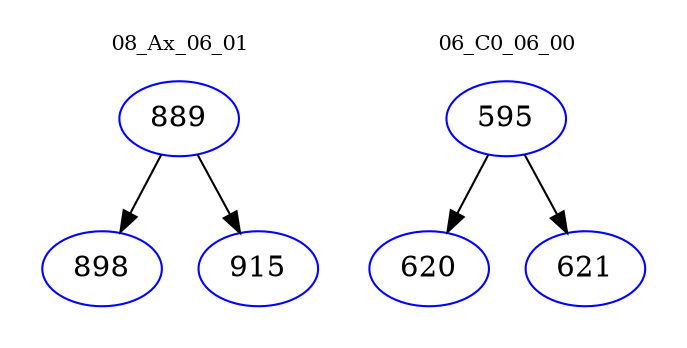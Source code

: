 digraph{
subgraph cluster_0 {
color = white
label = "08_Ax_06_01";
fontsize=10;
T0_889 [label="889", color="blue"]
T0_889 -> T0_898 [color="black"]
T0_898 [label="898", color="blue"]
T0_889 -> T0_915 [color="black"]
T0_915 [label="915", color="blue"]
}
subgraph cluster_1 {
color = white
label = "06_C0_06_00";
fontsize=10;
T1_595 [label="595", color="blue"]
T1_595 -> T1_620 [color="black"]
T1_620 [label="620", color="blue"]
T1_595 -> T1_621 [color="black"]
T1_621 [label="621", color="blue"]
}
}
